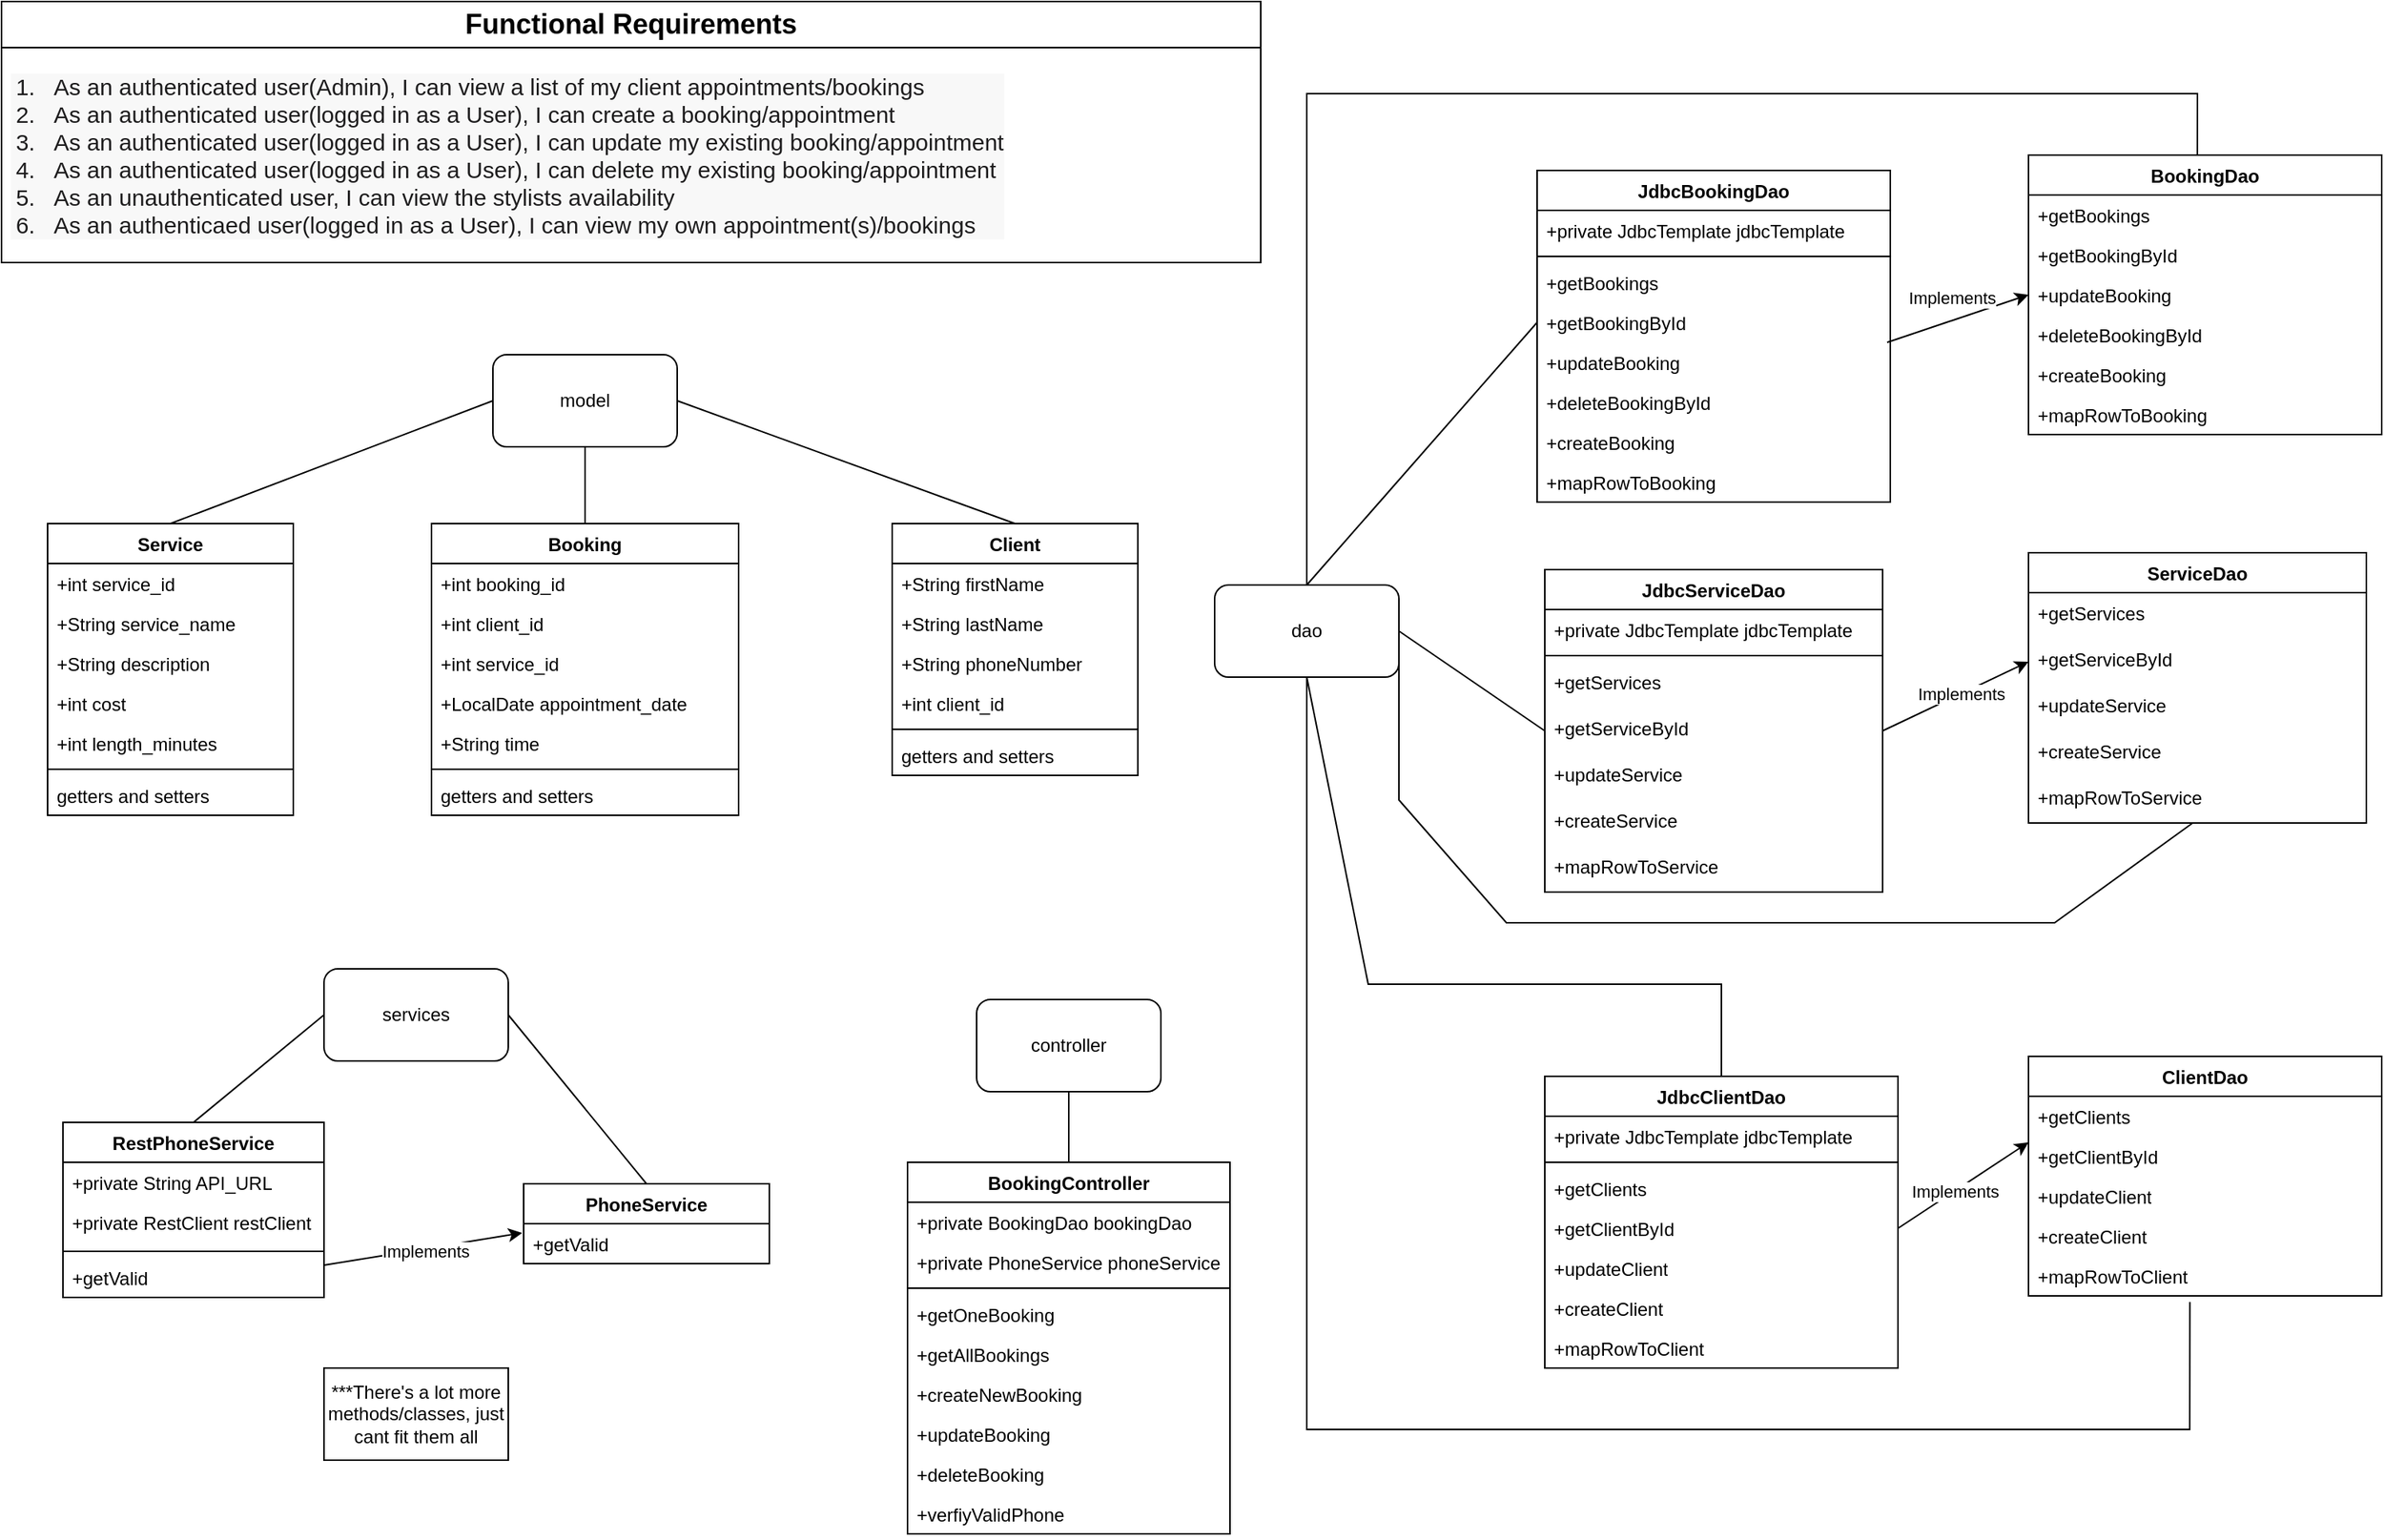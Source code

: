 <mxfile version="26.0.16">
  <diagram name="Page-1" id="-mf2s9ZHRoCTDulDVU62">
    <mxGraphModel dx="712" dy="787" grid="1" gridSize="10" guides="1" tooltips="1" connect="1" arrows="1" fold="1" page="1" pageScale="1" pageWidth="850" pageHeight="1100" math="0" shadow="0">
      <root>
        <mxCell id="0" />
        <mxCell id="1" parent="0" />
        <mxCell id="9zkMLOiBc_-rQIEnzTNN-1" value="&lt;b&gt;&lt;font style=&quot;font-size: 18px;&quot;&gt;Functional Requirements&lt;/font&gt;&lt;/b&gt;" style="swimlane;fontStyle=0;childLayout=stackLayout;horizontal=1;startSize=30;horizontalStack=0;resizeParent=1;resizeParentMax=0;resizeLast=0;collapsible=1;marginBottom=0;whiteSpace=wrap;html=1;" parent="1" vertex="1">
          <mxGeometry x="30" y="30" width="820" height="170" as="geometry" />
        </mxCell>
        <mxCell id="9zkMLOiBc_-rQIEnzTNN-2" value="&lt;ol style=&quot;box-sizing: inherit; margin: 0px; padding: 0px; color: rgb(29, 28, 29); font-family: Slack-Lato, Slack-Fractions, appleLogo, sans-serif; font-size: 15px; font-variant-ligatures: common-ligatures; background-color: rgb(248, 248, 248);&quot; data-border=&quot;0&quot; data-indent=&quot;0&quot; class=&quot;p-rich_text_list p-rich_text_list__ordered p-rich_text_list--nested&quot; data-list-tree=&quot;true&quot; data-stringify-type=&quot;ordered-list&quot;&gt;&lt;li style=&quot;box-sizing: inherit; margin-bottom: 0px; margin-left: 28px; list-style-type: unset; margin-inline-start: 20px; padding-inline-start: 8px;&quot; data-stringify-border=&quot;0&quot; data-stringify-indent=&quot;0&quot;&gt;As an authenticated user(Admin), I can view a list of my client appointments/bookings&lt;/li&gt;&lt;li style=&quot;box-sizing: inherit; margin-bottom: 0px; margin-left: 28px; list-style-type: unset; margin-inline-start: 20px; padding-inline-start: 8px;&quot; data-stringify-border=&quot;0&quot; data-stringify-indent=&quot;0&quot;&gt;As an authenticated user(logged in as a User), I can create a booking/appointment&lt;/li&gt;&lt;li style=&quot;box-sizing: inherit; margin-bottom: 0px; margin-left: 28px; list-style-type: unset; margin-inline-start: 20px; padding-inline-start: 8px;&quot; data-stringify-border=&quot;0&quot; data-stringify-indent=&quot;0&quot;&gt;As an authenticated user(logged in as a User), I can update my existing booking/appointment&lt;/li&gt;&lt;li style=&quot;box-sizing: inherit; margin-bottom: 0px; margin-left: 28px; list-style-type: unset; margin-inline-start: 20px; padding-inline-start: 8px;&quot; data-stringify-border=&quot;0&quot; data-stringify-indent=&quot;0&quot;&gt;As an authenticated user(logged in as a User), I can delete my existing booking/appointment&lt;/li&gt;&lt;li style=&quot;box-sizing: inherit; margin-bottom: 0px; margin-left: 28px; list-style-type: unset; margin-inline-start: 20px; padding-inline-start: 8px;&quot; data-stringify-border=&quot;0&quot; data-stringify-indent=&quot;0&quot;&gt;As an unauthenticated user, I can view the stylists availability&lt;/li&gt;&lt;li style=&quot;box-sizing: inherit; margin-bottom: 0px; margin-left: 28px; list-style-type: unset; margin-inline-start: 20px; padding-inline-start: 8px;&quot; data-stringify-border=&quot;0&quot; data-stringify-indent=&quot;0&quot;&gt;As an authenticaed user(logged in as a User), I can view my own appointment(s)/bookings&lt;/li&gt;&lt;/ol&gt;" style="text;strokeColor=none;fillColor=none;align=left;verticalAlign=middle;spacingLeft=4;spacingRight=4;overflow=hidden;points=[[0,0.5],[1,0.5]];portConstraint=eastwest;rotatable=0;whiteSpace=wrap;html=1;" parent="9zkMLOiBc_-rQIEnzTNN-1" vertex="1">
          <mxGeometry y="30" width="820" height="140" as="geometry" />
        </mxCell>
        <mxCell id="9zkMLOiBc_-rQIEnzTNN-16" value="Service" style="swimlane;fontStyle=1;align=center;verticalAlign=top;childLayout=stackLayout;horizontal=1;startSize=26;horizontalStack=0;resizeParent=1;resizeParentMax=0;resizeLast=0;collapsible=1;marginBottom=0;whiteSpace=wrap;html=1;" parent="1" vertex="1">
          <mxGeometry x="60" y="370" width="160" height="190" as="geometry" />
        </mxCell>
        <mxCell id="9zkMLOiBc_-rQIEnzTNN-17" value="+int service_id" style="text;strokeColor=none;fillColor=none;align=left;verticalAlign=top;spacingLeft=4;spacingRight=4;overflow=hidden;rotatable=0;points=[[0,0.5],[1,0.5]];portConstraint=eastwest;whiteSpace=wrap;html=1;" parent="9zkMLOiBc_-rQIEnzTNN-16" vertex="1">
          <mxGeometry y="26" width="160" height="26" as="geometry" />
        </mxCell>
        <mxCell id="9zkMLOiBc_-rQIEnzTNN-18" value="+String service_name" style="text;strokeColor=none;fillColor=none;align=left;verticalAlign=top;spacingLeft=4;spacingRight=4;overflow=hidden;rotatable=0;points=[[0,0.5],[1,0.5]];portConstraint=eastwest;whiteSpace=wrap;html=1;" parent="9zkMLOiBc_-rQIEnzTNN-16" vertex="1">
          <mxGeometry y="52" width="160" height="26" as="geometry" />
        </mxCell>
        <mxCell id="9zkMLOiBc_-rQIEnzTNN-19" value="+String description" style="text;strokeColor=none;fillColor=none;align=left;verticalAlign=top;spacingLeft=4;spacingRight=4;overflow=hidden;rotatable=0;points=[[0,0.5],[1,0.5]];portConstraint=eastwest;whiteSpace=wrap;html=1;" parent="9zkMLOiBc_-rQIEnzTNN-16" vertex="1">
          <mxGeometry y="78" width="160" height="26" as="geometry" />
        </mxCell>
        <mxCell id="9zkMLOiBc_-rQIEnzTNN-43" value="+int cost" style="text;strokeColor=none;fillColor=none;align=left;verticalAlign=top;spacingLeft=4;spacingRight=4;overflow=hidden;rotatable=0;points=[[0,0.5],[1,0.5]];portConstraint=eastwest;whiteSpace=wrap;html=1;" parent="9zkMLOiBc_-rQIEnzTNN-16" vertex="1">
          <mxGeometry y="104" width="160" height="26" as="geometry" />
        </mxCell>
        <mxCell id="9zkMLOiBc_-rQIEnzTNN-44" value="+int length_minutes" style="text;strokeColor=none;fillColor=none;align=left;verticalAlign=top;spacingLeft=4;spacingRight=4;overflow=hidden;rotatable=0;points=[[0,0.5],[1,0.5]];portConstraint=eastwest;whiteSpace=wrap;html=1;" parent="9zkMLOiBc_-rQIEnzTNN-16" vertex="1">
          <mxGeometry y="130" width="160" height="26" as="geometry" />
        </mxCell>
        <mxCell id="9zkMLOiBc_-rQIEnzTNN-20" value="" style="line;strokeWidth=1;fillColor=none;align=left;verticalAlign=middle;spacingTop=-1;spacingLeft=3;spacingRight=3;rotatable=0;labelPosition=right;points=[];portConstraint=eastwest;strokeColor=inherit;" parent="9zkMLOiBc_-rQIEnzTNN-16" vertex="1">
          <mxGeometry y="156" width="160" height="8" as="geometry" />
        </mxCell>
        <mxCell id="9zkMLOiBc_-rQIEnzTNN-22" value="getters and setters" style="text;strokeColor=none;fillColor=none;align=left;verticalAlign=top;spacingLeft=4;spacingRight=4;overflow=hidden;rotatable=0;points=[[0,0.5],[1,0.5]];portConstraint=eastwest;whiteSpace=wrap;html=1;" parent="9zkMLOiBc_-rQIEnzTNN-16" vertex="1">
          <mxGeometry y="164" width="160" height="26" as="geometry" />
        </mxCell>
        <mxCell id="9zkMLOiBc_-rQIEnzTNN-24" value="Booking" style="swimlane;fontStyle=1;align=center;verticalAlign=top;childLayout=stackLayout;horizontal=1;startSize=26;horizontalStack=0;resizeParent=1;resizeParentMax=0;resizeLast=0;collapsible=1;marginBottom=0;whiteSpace=wrap;html=1;" parent="1" vertex="1">
          <mxGeometry x="310" y="370" width="200" height="190" as="geometry" />
        </mxCell>
        <mxCell id="9zkMLOiBc_-rQIEnzTNN-25" value="+int booking_id" style="text;strokeColor=none;fillColor=none;align=left;verticalAlign=top;spacingLeft=4;spacingRight=4;overflow=hidden;rotatable=0;points=[[0,0.5],[1,0.5]];portConstraint=eastwest;whiteSpace=wrap;html=1;" parent="9zkMLOiBc_-rQIEnzTNN-24" vertex="1">
          <mxGeometry y="26" width="200" height="26" as="geometry" />
        </mxCell>
        <mxCell id="9zkMLOiBc_-rQIEnzTNN-26" value="+int client_id" style="text;strokeColor=none;fillColor=none;align=left;verticalAlign=top;spacingLeft=4;spacingRight=4;overflow=hidden;rotatable=0;points=[[0,0.5],[1,0.5]];portConstraint=eastwest;whiteSpace=wrap;html=1;" parent="9zkMLOiBc_-rQIEnzTNN-24" vertex="1">
          <mxGeometry y="52" width="200" height="26" as="geometry" />
        </mxCell>
        <mxCell id="9zkMLOiBc_-rQIEnzTNN-27" value="+int service_id" style="text;strokeColor=none;fillColor=none;align=left;verticalAlign=top;spacingLeft=4;spacingRight=4;overflow=hidden;rotatable=0;points=[[0,0.5],[1,0.5]];portConstraint=eastwest;whiteSpace=wrap;html=1;" parent="9zkMLOiBc_-rQIEnzTNN-24" vertex="1">
          <mxGeometry y="78" width="200" height="26" as="geometry" />
        </mxCell>
        <mxCell id="9zkMLOiBc_-rQIEnzTNN-41" value="+LocalDate appointment_date" style="text;strokeColor=none;fillColor=none;align=left;verticalAlign=top;spacingLeft=4;spacingRight=4;overflow=hidden;rotatable=0;points=[[0,0.5],[1,0.5]];portConstraint=eastwest;whiteSpace=wrap;html=1;" parent="9zkMLOiBc_-rQIEnzTNN-24" vertex="1">
          <mxGeometry y="104" width="200" height="26" as="geometry" />
        </mxCell>
        <mxCell id="9zkMLOiBc_-rQIEnzTNN-42" value="+String time" style="text;strokeColor=none;fillColor=none;align=left;verticalAlign=top;spacingLeft=4;spacingRight=4;overflow=hidden;rotatable=0;points=[[0,0.5],[1,0.5]];portConstraint=eastwest;whiteSpace=wrap;html=1;" parent="9zkMLOiBc_-rQIEnzTNN-24" vertex="1">
          <mxGeometry y="130" width="200" height="26" as="geometry" />
        </mxCell>
        <mxCell id="9zkMLOiBc_-rQIEnzTNN-28" value="" style="line;strokeWidth=1;fillColor=none;align=left;verticalAlign=middle;spacingTop=-1;spacingLeft=3;spacingRight=3;rotatable=0;labelPosition=right;points=[];portConstraint=eastwest;strokeColor=inherit;" parent="9zkMLOiBc_-rQIEnzTNN-24" vertex="1">
          <mxGeometry y="156" width="200" height="8" as="geometry" />
        </mxCell>
        <mxCell id="9zkMLOiBc_-rQIEnzTNN-29" value="getters and setters" style="text;strokeColor=none;fillColor=none;align=left;verticalAlign=top;spacingLeft=4;spacingRight=4;overflow=hidden;rotatable=0;points=[[0,0.5],[1,0.5]];portConstraint=eastwest;whiteSpace=wrap;html=1;" parent="9zkMLOiBc_-rQIEnzTNN-24" vertex="1">
          <mxGeometry y="164" width="200" height="26" as="geometry" />
        </mxCell>
        <mxCell id="9zkMLOiBc_-rQIEnzTNN-32" value="Client" style="swimlane;fontStyle=1;align=center;verticalAlign=top;childLayout=stackLayout;horizontal=1;startSize=26;horizontalStack=0;resizeParent=1;resizeParentMax=0;resizeLast=0;collapsible=1;marginBottom=0;whiteSpace=wrap;html=1;" parent="1" vertex="1">
          <mxGeometry x="610" y="370" width="160" height="164" as="geometry" />
        </mxCell>
        <mxCell id="9zkMLOiBc_-rQIEnzTNN-33" value="+String firstName" style="text;strokeColor=none;fillColor=none;align=left;verticalAlign=top;spacingLeft=4;spacingRight=4;overflow=hidden;rotatable=0;points=[[0,0.5],[1,0.5]];portConstraint=eastwest;whiteSpace=wrap;html=1;" parent="9zkMLOiBc_-rQIEnzTNN-32" vertex="1">
          <mxGeometry y="26" width="160" height="26" as="geometry" />
        </mxCell>
        <mxCell id="9zkMLOiBc_-rQIEnzTNN-34" value="+String lastName" style="text;strokeColor=none;fillColor=none;align=left;verticalAlign=top;spacingLeft=4;spacingRight=4;overflow=hidden;rotatable=0;points=[[0,0.5],[1,0.5]];portConstraint=eastwest;whiteSpace=wrap;html=1;" parent="9zkMLOiBc_-rQIEnzTNN-32" vertex="1">
          <mxGeometry y="52" width="160" height="26" as="geometry" />
        </mxCell>
        <mxCell id="9zkMLOiBc_-rQIEnzTNN-35" value="+String phoneNumber" style="text;strokeColor=none;fillColor=none;align=left;verticalAlign=top;spacingLeft=4;spacingRight=4;overflow=hidden;rotatable=0;points=[[0,0.5],[1,0.5]];portConstraint=eastwest;whiteSpace=wrap;html=1;" parent="9zkMLOiBc_-rQIEnzTNN-32" vertex="1">
          <mxGeometry y="78" width="160" height="26" as="geometry" />
        </mxCell>
        <mxCell id="9zkMLOiBc_-rQIEnzTNN-40" value="+int client_id" style="text;strokeColor=none;fillColor=none;align=left;verticalAlign=top;spacingLeft=4;spacingRight=4;overflow=hidden;rotatable=0;points=[[0,0.5],[1,0.5]];portConstraint=eastwest;whiteSpace=wrap;html=1;" parent="9zkMLOiBc_-rQIEnzTNN-32" vertex="1">
          <mxGeometry y="104" width="160" height="26" as="geometry" />
        </mxCell>
        <mxCell id="9zkMLOiBc_-rQIEnzTNN-36" value="" style="line;strokeWidth=1;fillColor=none;align=left;verticalAlign=middle;spacingTop=-1;spacingLeft=3;spacingRight=3;rotatable=0;labelPosition=right;points=[];portConstraint=eastwest;strokeColor=inherit;" parent="9zkMLOiBc_-rQIEnzTNN-32" vertex="1">
          <mxGeometry y="130" width="160" height="8" as="geometry" />
        </mxCell>
        <mxCell id="9zkMLOiBc_-rQIEnzTNN-37" value="getters and setters" style="text;strokeColor=none;fillColor=none;align=left;verticalAlign=top;spacingLeft=4;spacingRight=4;overflow=hidden;rotatable=0;points=[[0,0.5],[1,0.5]];portConstraint=eastwest;whiteSpace=wrap;html=1;" parent="9zkMLOiBc_-rQIEnzTNN-32" vertex="1">
          <mxGeometry y="138" width="160" height="26" as="geometry" />
        </mxCell>
        <mxCell id="9zkMLOiBc_-rQIEnzTNN-68" value="RestPhoneService" style="swimlane;fontStyle=1;align=center;verticalAlign=top;childLayout=stackLayout;horizontal=1;startSize=26;horizontalStack=0;resizeParent=1;resizeParentMax=0;resizeLast=0;collapsible=1;marginBottom=0;whiteSpace=wrap;html=1;" parent="1" vertex="1">
          <mxGeometry x="70" y="760" width="170" height="114" as="geometry" />
        </mxCell>
        <mxCell id="9zkMLOiBc_-rQIEnzTNN-69" value="+private String API_URL" style="text;strokeColor=none;fillColor=none;align=left;verticalAlign=top;spacingLeft=4;spacingRight=4;overflow=hidden;rotatable=0;points=[[0,0.5],[1,0.5]];portConstraint=eastwest;whiteSpace=wrap;html=1;" parent="9zkMLOiBc_-rQIEnzTNN-68" vertex="1">
          <mxGeometry y="26" width="170" height="26" as="geometry" />
        </mxCell>
        <mxCell id="9zkMLOiBc_-rQIEnzTNN-70" value="+private RestClient restClient" style="text;strokeColor=none;fillColor=none;align=left;verticalAlign=top;spacingLeft=4;spacingRight=4;overflow=hidden;rotatable=0;points=[[0,0.5],[1,0.5]];portConstraint=eastwest;whiteSpace=wrap;html=1;" parent="9zkMLOiBc_-rQIEnzTNN-68" vertex="1">
          <mxGeometry y="52" width="170" height="28" as="geometry" />
        </mxCell>
        <mxCell id="9zkMLOiBc_-rQIEnzTNN-74" value="" style="line;strokeWidth=1;fillColor=none;align=left;verticalAlign=middle;spacingTop=-1;spacingLeft=3;spacingRight=3;rotatable=0;labelPosition=right;points=[];portConstraint=eastwest;strokeColor=inherit;" parent="9zkMLOiBc_-rQIEnzTNN-68" vertex="1">
          <mxGeometry y="80" width="170" height="8" as="geometry" />
        </mxCell>
        <mxCell id="9zkMLOiBc_-rQIEnzTNN-75" value="+getValid" style="text;strokeColor=none;fillColor=none;align=left;verticalAlign=top;spacingLeft=4;spacingRight=4;overflow=hidden;rotatable=0;points=[[0,0.5],[1,0.5]];portConstraint=eastwest;whiteSpace=wrap;html=1;" parent="9zkMLOiBc_-rQIEnzTNN-68" vertex="1">
          <mxGeometry y="88" width="170" height="26" as="geometry" />
        </mxCell>
        <mxCell id="9zkMLOiBc_-rQIEnzTNN-76" value="PhoneService" style="swimlane;fontStyle=1;align=center;verticalAlign=top;childLayout=stackLayout;horizontal=1;startSize=26;horizontalStack=0;resizeParent=1;resizeParentMax=0;resizeLast=0;collapsible=1;marginBottom=0;whiteSpace=wrap;html=1;" parent="1" vertex="1">
          <mxGeometry x="370" y="800" width="160" height="52" as="geometry" />
        </mxCell>
        <mxCell id="9zkMLOiBc_-rQIEnzTNN-78" value="+getValid" style="text;strokeColor=none;fillColor=none;align=left;verticalAlign=top;spacingLeft=4;spacingRight=4;overflow=hidden;rotatable=0;points=[[0,0.5],[1,0.5]];portConstraint=eastwest;whiteSpace=wrap;html=1;" parent="9zkMLOiBc_-rQIEnzTNN-76" vertex="1">
          <mxGeometry y="26" width="160" height="26" as="geometry" />
        </mxCell>
        <mxCell id="9zkMLOiBc_-rQIEnzTNN-85" value="" style="endArrow=classic;html=1;rounded=0;entryX=-0.006;entryY=0.231;entryDx=0;entryDy=0;entryPerimeter=0;exitX=1;exitY=0.5;exitDx=0;exitDy=0;" parent="1" target="9zkMLOiBc_-rQIEnzTNN-78" edge="1">
          <mxGeometry width="50" height="50" relative="1" as="geometry">
            <mxPoint x="240" y="853" as="sourcePoint" />
            <mxPoint x="280" y="810" as="targetPoint" />
          </mxGeometry>
        </mxCell>
        <mxCell id="9zkMLOiBc_-rQIEnzTNN-86" value="Implements" style="edgeLabel;html=1;align=center;verticalAlign=middle;resizable=0;points=[];" parent="9zkMLOiBc_-rQIEnzTNN-85" vertex="1" connectable="0">
          <mxGeometry x="0.007" y="-1" relative="1" as="geometry">
            <mxPoint as="offset" />
          </mxGeometry>
        </mxCell>
        <mxCell id="9zkMLOiBc_-rQIEnzTNN-87" value="BookingController" style="swimlane;fontStyle=1;align=center;verticalAlign=top;childLayout=stackLayout;horizontal=1;startSize=26;horizontalStack=0;resizeParent=1;resizeParentMax=0;resizeLast=0;collapsible=1;marginBottom=0;whiteSpace=wrap;html=1;" parent="1" vertex="1">
          <mxGeometry x="620" y="786" width="210" height="242" as="geometry" />
        </mxCell>
        <mxCell id="9zkMLOiBc_-rQIEnzTNN-88" value="+private BookingDao bookingDao" style="text;strokeColor=none;fillColor=none;align=left;verticalAlign=top;spacingLeft=4;spacingRight=4;overflow=hidden;rotatable=0;points=[[0,0.5],[1,0.5]];portConstraint=eastwest;whiteSpace=wrap;html=1;" parent="9zkMLOiBc_-rQIEnzTNN-87" vertex="1">
          <mxGeometry y="26" width="210" height="26" as="geometry" />
        </mxCell>
        <mxCell id="9zkMLOiBc_-rQIEnzTNN-89" value="+private PhoneService phoneService" style="text;strokeColor=none;fillColor=none;align=left;verticalAlign=top;spacingLeft=4;spacingRight=4;overflow=hidden;rotatable=0;points=[[0,0.5],[1,0.5]];portConstraint=eastwest;whiteSpace=wrap;html=1;" parent="9zkMLOiBc_-rQIEnzTNN-87" vertex="1">
          <mxGeometry y="52" width="210" height="26" as="geometry" />
        </mxCell>
        <mxCell id="9zkMLOiBc_-rQIEnzTNN-92" value="" style="line;strokeWidth=1;fillColor=none;align=left;verticalAlign=middle;spacingTop=-1;spacingLeft=3;spacingRight=3;rotatable=0;labelPosition=right;points=[];portConstraint=eastwest;strokeColor=inherit;" parent="9zkMLOiBc_-rQIEnzTNN-87" vertex="1">
          <mxGeometry y="78" width="210" height="8" as="geometry" />
        </mxCell>
        <mxCell id="9zkMLOiBc_-rQIEnzTNN-93" value="+getOneBooking" style="text;strokeColor=none;fillColor=none;align=left;verticalAlign=top;spacingLeft=4;spacingRight=4;overflow=hidden;rotatable=0;points=[[0,0.5],[1,0.5]];portConstraint=eastwest;whiteSpace=wrap;html=1;" parent="9zkMLOiBc_-rQIEnzTNN-87" vertex="1">
          <mxGeometry y="86" width="210" height="26" as="geometry" />
        </mxCell>
        <mxCell id="9a9mK0rVMZIxK3VC_8Eh-42" value="+getAllBookings" style="text;strokeColor=none;fillColor=none;align=left;verticalAlign=top;spacingLeft=4;spacingRight=4;overflow=hidden;rotatable=0;points=[[0,0.5],[1,0.5]];portConstraint=eastwest;whiteSpace=wrap;html=1;" parent="9zkMLOiBc_-rQIEnzTNN-87" vertex="1">
          <mxGeometry y="112" width="210" height="26" as="geometry" />
        </mxCell>
        <mxCell id="9a9mK0rVMZIxK3VC_8Eh-41" value="+createNewBooking" style="text;strokeColor=none;fillColor=none;align=left;verticalAlign=top;spacingLeft=4;spacingRight=4;overflow=hidden;rotatable=0;points=[[0,0.5],[1,0.5]];portConstraint=eastwest;whiteSpace=wrap;html=1;" parent="9zkMLOiBc_-rQIEnzTNN-87" vertex="1">
          <mxGeometry y="138" width="210" height="26" as="geometry" />
        </mxCell>
        <mxCell id="9a9mK0rVMZIxK3VC_8Eh-40" value="+updateBooking" style="text;strokeColor=none;fillColor=none;align=left;verticalAlign=top;spacingLeft=4;spacingRight=4;overflow=hidden;rotatable=0;points=[[0,0.5],[1,0.5]];portConstraint=eastwest;whiteSpace=wrap;html=1;" parent="9zkMLOiBc_-rQIEnzTNN-87" vertex="1">
          <mxGeometry y="164" width="210" height="26" as="geometry" />
        </mxCell>
        <mxCell id="9a9mK0rVMZIxK3VC_8Eh-43" value="+deleteBooking" style="text;strokeColor=none;fillColor=none;align=left;verticalAlign=top;spacingLeft=4;spacingRight=4;overflow=hidden;rotatable=0;points=[[0,0.5],[1,0.5]];portConstraint=eastwest;whiteSpace=wrap;html=1;" parent="9zkMLOiBc_-rQIEnzTNN-87" vertex="1">
          <mxGeometry y="190" width="210" height="26" as="geometry" />
        </mxCell>
        <mxCell id="9a9mK0rVMZIxK3VC_8Eh-44" value="+verfiyValidPhone" style="text;strokeColor=none;fillColor=none;align=left;verticalAlign=top;spacingLeft=4;spacingRight=4;overflow=hidden;rotatable=0;points=[[0,0.5],[1,0.5]];portConstraint=eastwest;whiteSpace=wrap;html=1;" parent="9zkMLOiBc_-rQIEnzTNN-87" vertex="1">
          <mxGeometry y="216" width="210" height="26" as="geometry" />
        </mxCell>
        <mxCell id="9zkMLOiBc_-rQIEnzTNN-115" value="BookingDao" style="swimlane;fontStyle=1;align=center;verticalAlign=top;childLayout=stackLayout;horizontal=1;startSize=26;horizontalStack=0;resizeParent=1;resizeParentMax=0;resizeLast=0;collapsible=1;marginBottom=0;whiteSpace=wrap;html=1;" parent="1" vertex="1">
          <mxGeometry x="1350" y="130" width="230" height="182" as="geometry" />
        </mxCell>
        <mxCell id="9zkMLOiBc_-rQIEnzTNN-121" value="+getBookings" style="text;strokeColor=none;fillColor=none;align=left;verticalAlign=top;spacingLeft=4;spacingRight=4;overflow=hidden;rotatable=0;points=[[0,0.5],[1,0.5]];portConstraint=eastwest;whiteSpace=wrap;html=1;" parent="9zkMLOiBc_-rQIEnzTNN-115" vertex="1">
          <mxGeometry y="26" width="230" height="26" as="geometry" />
        </mxCell>
        <mxCell id="9a9mK0rVMZIxK3VC_8Eh-1" value="+getBookingById" style="text;strokeColor=none;fillColor=none;align=left;verticalAlign=top;spacingLeft=4;spacingRight=4;overflow=hidden;rotatable=0;points=[[0,0.5],[1,0.5]];portConstraint=eastwest;whiteSpace=wrap;html=1;" parent="9zkMLOiBc_-rQIEnzTNN-115" vertex="1">
          <mxGeometry y="52" width="230" height="26" as="geometry" />
        </mxCell>
        <mxCell id="9a9mK0rVMZIxK3VC_8Eh-2" value="+updateBooking" style="text;strokeColor=none;fillColor=none;align=left;verticalAlign=top;spacingLeft=4;spacingRight=4;overflow=hidden;rotatable=0;points=[[0,0.5],[1,0.5]];portConstraint=eastwest;whiteSpace=wrap;html=1;" parent="9zkMLOiBc_-rQIEnzTNN-115" vertex="1">
          <mxGeometry y="78" width="230" height="26" as="geometry" />
        </mxCell>
        <mxCell id="9a9mK0rVMZIxK3VC_8Eh-3" value="+deleteBookingById" style="text;strokeColor=none;fillColor=none;align=left;verticalAlign=top;spacingLeft=4;spacingRight=4;overflow=hidden;rotatable=0;points=[[0,0.5],[1,0.5]];portConstraint=eastwest;whiteSpace=wrap;html=1;" parent="9zkMLOiBc_-rQIEnzTNN-115" vertex="1">
          <mxGeometry y="104" width="230" height="26" as="geometry" />
        </mxCell>
        <mxCell id="9a9mK0rVMZIxK3VC_8Eh-4" value="+createBooking" style="text;strokeColor=none;fillColor=none;align=left;verticalAlign=top;spacingLeft=4;spacingRight=4;overflow=hidden;rotatable=0;points=[[0,0.5],[1,0.5]];portConstraint=eastwest;whiteSpace=wrap;html=1;" parent="9zkMLOiBc_-rQIEnzTNN-115" vertex="1">
          <mxGeometry y="130" width="230" height="26" as="geometry" />
        </mxCell>
        <mxCell id="9a9mK0rVMZIxK3VC_8Eh-5" value="+mapRowToBooking" style="text;strokeColor=none;fillColor=none;align=left;verticalAlign=top;spacingLeft=4;spacingRight=4;overflow=hidden;rotatable=0;points=[[0,0.5],[1,0.5]];portConstraint=eastwest;whiteSpace=wrap;html=1;" parent="9zkMLOiBc_-rQIEnzTNN-115" vertex="1">
          <mxGeometry y="156" width="230" height="26" as="geometry" />
        </mxCell>
        <mxCell id="9zkMLOiBc_-rQIEnzTNN-122" value="ServiceDao" style="swimlane;fontStyle=1;align=center;verticalAlign=top;childLayout=stackLayout;horizontal=1;startSize=26;horizontalStack=0;resizeParent=1;resizeParentMax=0;resizeLast=0;collapsible=1;marginBottom=0;whiteSpace=wrap;html=1;" parent="1" vertex="1">
          <mxGeometry x="1350" y="389" width="220" height="176" as="geometry" />
        </mxCell>
        <mxCell id="9zkMLOiBc_-rQIEnzTNN-128" value="+getServices" style="text;strokeColor=none;fillColor=none;align=left;verticalAlign=top;spacingLeft=4;spacingRight=4;overflow=hidden;rotatable=0;points=[[0,0.5],[1,0.5]];portConstraint=eastwest;whiteSpace=wrap;html=1;" parent="9zkMLOiBc_-rQIEnzTNN-122" vertex="1">
          <mxGeometry y="26" width="220" height="30" as="geometry" />
        </mxCell>
        <mxCell id="9a9mK0rVMZIxK3VC_8Eh-6" value="+getServiceById" style="text;strokeColor=none;fillColor=none;align=left;verticalAlign=top;spacingLeft=4;spacingRight=4;overflow=hidden;rotatable=0;points=[[0,0.5],[1,0.5]];portConstraint=eastwest;whiteSpace=wrap;html=1;" parent="9zkMLOiBc_-rQIEnzTNN-122" vertex="1">
          <mxGeometry y="56" width="220" height="30" as="geometry" />
        </mxCell>
        <mxCell id="9a9mK0rVMZIxK3VC_8Eh-7" value="+updateService" style="text;strokeColor=none;fillColor=none;align=left;verticalAlign=top;spacingLeft=4;spacingRight=4;overflow=hidden;rotatable=0;points=[[0,0.5],[1,0.5]];portConstraint=eastwest;whiteSpace=wrap;html=1;" parent="9zkMLOiBc_-rQIEnzTNN-122" vertex="1">
          <mxGeometry y="86" width="220" height="30" as="geometry" />
        </mxCell>
        <mxCell id="9a9mK0rVMZIxK3VC_8Eh-8" value="+createService" style="text;strokeColor=none;fillColor=none;align=left;verticalAlign=top;spacingLeft=4;spacingRight=4;overflow=hidden;rotatable=0;points=[[0,0.5],[1,0.5]];portConstraint=eastwest;whiteSpace=wrap;html=1;" parent="9zkMLOiBc_-rQIEnzTNN-122" vertex="1">
          <mxGeometry y="116" width="220" height="30" as="geometry" />
        </mxCell>
        <mxCell id="9a9mK0rVMZIxK3VC_8Eh-9" value="+mapRowToService" style="text;strokeColor=none;fillColor=none;align=left;verticalAlign=top;spacingLeft=4;spacingRight=4;overflow=hidden;rotatable=0;points=[[0,0.5],[1,0.5]];portConstraint=eastwest;whiteSpace=wrap;html=1;" parent="9zkMLOiBc_-rQIEnzTNN-122" vertex="1">
          <mxGeometry y="146" width="220" height="30" as="geometry" />
        </mxCell>
        <mxCell id="9zkMLOiBc_-rQIEnzTNN-129" value="ClientDao" style="swimlane;fontStyle=1;align=center;verticalAlign=top;childLayout=stackLayout;horizontal=1;startSize=26;horizontalStack=0;resizeParent=1;resizeParentMax=0;resizeLast=0;collapsible=1;marginBottom=0;whiteSpace=wrap;html=1;" parent="1" vertex="1">
          <mxGeometry x="1350" y="717" width="230" height="156" as="geometry" />
        </mxCell>
        <mxCell id="9zkMLOiBc_-rQIEnzTNN-135" value="+getClients" style="text;strokeColor=none;fillColor=none;align=left;verticalAlign=top;spacingLeft=4;spacingRight=4;overflow=hidden;rotatable=0;points=[[0,0.5],[1,0.5]];portConstraint=eastwest;whiteSpace=wrap;html=1;" parent="9zkMLOiBc_-rQIEnzTNN-129" vertex="1">
          <mxGeometry y="26" width="230" height="26" as="geometry" />
        </mxCell>
        <mxCell id="9a9mK0rVMZIxK3VC_8Eh-13" value="+getClientById" style="text;strokeColor=none;fillColor=none;align=left;verticalAlign=top;spacingLeft=4;spacingRight=4;overflow=hidden;rotatable=0;points=[[0,0.5],[1,0.5]];portConstraint=eastwest;whiteSpace=wrap;html=1;" parent="9zkMLOiBc_-rQIEnzTNN-129" vertex="1">
          <mxGeometry y="52" width="230" height="26" as="geometry" />
        </mxCell>
        <mxCell id="9a9mK0rVMZIxK3VC_8Eh-12" value="+updateClient" style="text;strokeColor=none;fillColor=none;align=left;verticalAlign=top;spacingLeft=4;spacingRight=4;overflow=hidden;rotatable=0;points=[[0,0.5],[1,0.5]];portConstraint=eastwest;whiteSpace=wrap;html=1;" parent="9zkMLOiBc_-rQIEnzTNN-129" vertex="1">
          <mxGeometry y="78" width="230" height="26" as="geometry" />
        </mxCell>
        <mxCell id="9a9mK0rVMZIxK3VC_8Eh-11" value="+createClient" style="text;strokeColor=none;fillColor=none;align=left;verticalAlign=top;spacingLeft=4;spacingRight=4;overflow=hidden;rotatable=0;points=[[0,0.5],[1,0.5]];portConstraint=eastwest;whiteSpace=wrap;html=1;" parent="9zkMLOiBc_-rQIEnzTNN-129" vertex="1">
          <mxGeometry y="104" width="230" height="26" as="geometry" />
        </mxCell>
        <mxCell id="9a9mK0rVMZIxK3VC_8Eh-10" value="+mapRowToClient" style="text;strokeColor=none;fillColor=none;align=left;verticalAlign=top;spacingLeft=4;spacingRight=4;overflow=hidden;rotatable=0;points=[[0,0.5],[1,0.5]];portConstraint=eastwest;whiteSpace=wrap;html=1;" parent="9zkMLOiBc_-rQIEnzTNN-129" vertex="1">
          <mxGeometry y="130" width="230" height="26" as="geometry" />
        </mxCell>
        <mxCell id="9zkMLOiBc_-rQIEnzTNN-136" value="" style="endArrow=classic;html=1;rounded=0;entryX=0;entryY=0.5;entryDx=0;entryDy=0;exitX=0.991;exitY=0;exitDx=0;exitDy=0;exitPerimeter=0;" parent="1" source="9a9mK0rVMZIxK3VC_8Eh-20" target="9a9mK0rVMZIxK3VC_8Eh-2" edge="1">
          <mxGeometry width="50" height="50" relative="1" as="geometry">
            <mxPoint x="1280" y="255" as="sourcePoint" />
            <mxPoint x="1260" y="221" as="targetPoint" />
          </mxGeometry>
        </mxCell>
        <mxCell id="9zkMLOiBc_-rQIEnzTNN-137" value="Implements" style="edgeLabel;html=1;align=center;verticalAlign=middle;resizable=0;points=[];" parent="9zkMLOiBc_-rQIEnzTNN-136" vertex="1" connectable="0">
          <mxGeometry x="0.091" y="2" relative="1" as="geometry">
            <mxPoint x="-8" y="-10" as="offset" />
          </mxGeometry>
        </mxCell>
        <mxCell id="9zkMLOiBc_-rQIEnzTNN-138" value="" style="endArrow=classic;html=1;rounded=0;entryX=0;entryY=0.5;entryDx=0;entryDy=0;exitX=1;exitY=0.5;exitDx=0;exitDy=0;" parent="1" source="9a9mK0rVMZIxK3VC_8Eh-28" target="9a9mK0rVMZIxK3VC_8Eh-6" edge="1">
          <mxGeometry width="50" height="50" relative="1" as="geometry">
            <mxPoint x="1150" y="450" as="sourcePoint" />
            <mxPoint x="1260" y="415" as="targetPoint" />
          </mxGeometry>
        </mxCell>
        <mxCell id="9zkMLOiBc_-rQIEnzTNN-139" value="Implements" style="edgeLabel;html=1;align=center;verticalAlign=middle;resizable=0;points=[];" parent="9zkMLOiBc_-rQIEnzTNN-138" vertex="1" connectable="0">
          <mxGeometry x="0.073" relative="1" as="geometry">
            <mxPoint as="offset" />
          </mxGeometry>
        </mxCell>
        <mxCell id="9zkMLOiBc_-rQIEnzTNN-140" value="" style="endArrow=classic;html=1;rounded=0;entryX=0;entryY=1.154;entryDx=0;entryDy=0;exitX=1;exitY=0.5;exitDx=0;exitDy=0;entryPerimeter=0;" parent="1" source="9a9mK0rVMZIxK3VC_8Eh-36" target="9zkMLOiBc_-rQIEnzTNN-135" edge="1">
          <mxGeometry width="50" height="50" relative="1" as="geometry">
            <mxPoint x="1150" y="660" as="sourcePoint" />
            <mxPoint x="1260" y="631.012" as="targetPoint" />
          </mxGeometry>
        </mxCell>
        <mxCell id="9zkMLOiBc_-rQIEnzTNN-142" value="Implements" style="edgeLabel;html=1;align=center;verticalAlign=middle;resizable=0;points=[];" parent="9zkMLOiBc_-rQIEnzTNN-140" vertex="1" connectable="0">
          <mxGeometry x="-0.146" relative="1" as="geometry">
            <mxPoint as="offset" />
          </mxGeometry>
        </mxCell>
        <mxCell id="9zkMLOiBc_-rQIEnzTNN-143" value="services" style="rounded=1;whiteSpace=wrap;html=1;" parent="1" vertex="1">
          <mxGeometry x="240" y="660" width="120" height="60" as="geometry" />
        </mxCell>
        <mxCell id="9zkMLOiBc_-rQIEnzTNN-144" value="" style="endArrow=none;html=1;rounded=0;entryX=0.5;entryY=0;entryDx=0;entryDy=0;" parent="1" target="9zkMLOiBc_-rQIEnzTNN-76" edge="1">
          <mxGeometry width="50" height="50" relative="1" as="geometry">
            <mxPoint x="360" y="690" as="sourcePoint" />
            <mxPoint x="410" y="640" as="targetPoint" />
          </mxGeometry>
        </mxCell>
        <mxCell id="9zkMLOiBc_-rQIEnzTNN-145" value="" style="endArrow=none;html=1;rounded=0;exitX=0.5;exitY=0;exitDx=0;exitDy=0;" parent="1" source="9zkMLOiBc_-rQIEnzTNN-68" edge="1">
          <mxGeometry width="50" height="50" relative="1" as="geometry">
            <mxPoint x="190" y="740" as="sourcePoint" />
            <mxPoint x="240" y="690" as="targetPoint" />
          </mxGeometry>
        </mxCell>
        <mxCell id="9zkMLOiBc_-rQIEnzTNN-146" value="model" style="rounded=1;whiteSpace=wrap;html=1;" parent="1" vertex="1">
          <mxGeometry x="350" y="260" width="120" height="60" as="geometry" />
        </mxCell>
        <mxCell id="9zkMLOiBc_-rQIEnzTNN-147" value="" style="endArrow=none;html=1;rounded=0;exitX=0.5;exitY=0;exitDx=0;exitDy=0;" parent="1" source="9zkMLOiBc_-rQIEnzTNN-16" edge="1">
          <mxGeometry width="50" height="50" relative="1" as="geometry">
            <mxPoint x="300" y="340" as="sourcePoint" />
            <mxPoint x="350" y="290" as="targetPoint" />
          </mxGeometry>
        </mxCell>
        <mxCell id="9zkMLOiBc_-rQIEnzTNN-148" value="" style="endArrow=none;html=1;rounded=0;exitX=0.5;exitY=0;exitDx=0;exitDy=0;" parent="1" source="9zkMLOiBc_-rQIEnzTNN-24" edge="1">
          <mxGeometry width="50" height="50" relative="1" as="geometry">
            <mxPoint x="360" y="370" as="sourcePoint" />
            <mxPoint x="410" y="320" as="targetPoint" />
          </mxGeometry>
        </mxCell>
        <mxCell id="9zkMLOiBc_-rQIEnzTNN-149" value="" style="endArrow=none;html=1;rounded=0;exitX=1;exitY=0.5;exitDx=0;exitDy=0;entryX=0.5;entryY=0;entryDx=0;entryDy=0;" parent="1" source="9zkMLOiBc_-rQIEnzTNN-146" target="9zkMLOiBc_-rQIEnzTNN-32" edge="1">
          <mxGeometry width="50" height="50" relative="1" as="geometry">
            <mxPoint x="520" y="330" as="sourcePoint" />
            <mxPoint x="570" y="280" as="targetPoint" />
          </mxGeometry>
        </mxCell>
        <mxCell id="9zkMLOiBc_-rQIEnzTNN-150" value="dao" style="rounded=1;whiteSpace=wrap;html=1;" parent="1" vertex="1">
          <mxGeometry x="820" y="410" width="120" height="60" as="geometry" />
        </mxCell>
        <mxCell id="9zkMLOiBc_-rQIEnzTNN-151" value="" style="endArrow=none;html=1;rounded=0;entryX=0;entryY=0.5;entryDx=0;entryDy=0;" parent="1" target="9a9mK0rVMZIxK3VC_8Eh-28" edge="1">
          <mxGeometry width="50" height="50" relative="1" as="geometry">
            <mxPoint x="940" y="440" as="sourcePoint" />
            <mxPoint x="990" y="441" as="targetPoint" />
          </mxGeometry>
        </mxCell>
        <mxCell id="9zkMLOiBc_-rQIEnzTNN-152" value="" style="endArrow=none;html=1;rounded=0;entryX=0;entryY=0.5;entryDx=0;entryDy=0;" parent="1" target="9a9mK0rVMZIxK3VC_8Eh-19" edge="1">
          <mxGeometry width="50" height="50" relative="1" as="geometry">
            <mxPoint x="880" y="410" as="sourcePoint" />
            <mxPoint x="990" y="195" as="targetPoint" />
          </mxGeometry>
        </mxCell>
        <mxCell id="9zkMLOiBc_-rQIEnzTNN-153" value="" style="endArrow=none;html=1;rounded=0;exitX=0.5;exitY=1;exitDx=0;exitDy=0;entryX=0.5;entryY=0;entryDx=0;entryDy=0;" parent="1" source="9zkMLOiBc_-rQIEnzTNN-150" target="9a9mK0rVMZIxK3VC_8Eh-32" edge="1">
          <mxGeometry width="50" height="50" relative="1" as="geometry">
            <mxPoint x="880" y="590" as="sourcePoint" />
            <mxPoint x="1072" y="702" as="targetPoint" />
            <Array as="points">
              <mxPoint x="920" y="670" />
              <mxPoint x="1150" y="670" />
            </Array>
          </mxGeometry>
        </mxCell>
        <mxCell id="9zkMLOiBc_-rQIEnzTNN-155" value="" style="endArrow=none;html=1;rounded=0;exitX=0.457;exitY=1.154;exitDx=0;exitDy=0;exitPerimeter=0;" parent="1" source="9a9mK0rVMZIxK3VC_8Eh-10" edge="1">
          <mxGeometry width="50" height="50" relative="1" as="geometry">
            <mxPoint x="880" y="780" as="sourcePoint" />
            <mxPoint x="880" y="470" as="targetPoint" />
            <Array as="points">
              <mxPoint x="1455" y="960" />
              <mxPoint x="880" y="960" />
            </Array>
          </mxGeometry>
        </mxCell>
        <mxCell id="9zkMLOiBc_-rQIEnzTNN-156" value="" style="endArrow=none;html=1;rounded=0;exitX=1;exitY=0.5;exitDx=0;exitDy=0;entryX=0.486;entryY=1;entryDx=0;entryDy=0;entryPerimeter=0;" parent="1" source="9zkMLOiBc_-rQIEnzTNN-150" target="9a9mK0rVMZIxK3VC_8Eh-9" edge="1">
          <mxGeometry width="50" height="50" relative="1" as="geometry">
            <mxPoint x="960" y="580" as="sourcePoint" />
            <mxPoint x="1020" y="560" as="targetPoint" />
            <Array as="points">
              <mxPoint x="940" y="550" />
              <mxPoint x="1010" y="630" />
              <mxPoint x="1200" y="630" />
              <mxPoint x="1367" y="630" />
            </Array>
          </mxGeometry>
        </mxCell>
        <mxCell id="9zkMLOiBc_-rQIEnzTNN-157" value="" style="endArrow=none;html=1;rounded=0;entryX=0.478;entryY=0;entryDx=0;entryDy=0;entryPerimeter=0;" parent="1" target="9zkMLOiBc_-rQIEnzTNN-115" edge="1">
          <mxGeometry width="50" height="50" relative="1" as="geometry">
            <mxPoint x="880" y="410" as="sourcePoint" />
            <mxPoint x="930" y="360" as="targetPoint" />
            <Array as="points">
              <mxPoint x="880" y="90" />
              <mxPoint x="1460" y="90" />
            </Array>
          </mxGeometry>
        </mxCell>
        <mxCell id="9zkMLOiBc_-rQIEnzTNN-158" value="controller" style="rounded=1;whiteSpace=wrap;html=1;" parent="1" vertex="1">
          <mxGeometry x="665" y="680" width="120" height="60" as="geometry" />
        </mxCell>
        <mxCell id="9zkMLOiBc_-rQIEnzTNN-159" value="" style="endArrow=none;html=1;rounded=0;exitX=0.5;exitY=0;exitDx=0;exitDy=0;entryX=0.5;entryY=1;entryDx=0;entryDy=0;" parent="1" source="9zkMLOiBc_-rQIEnzTNN-87" target="9zkMLOiBc_-rQIEnzTNN-158" edge="1">
          <mxGeometry width="50" height="50" relative="1" as="geometry">
            <mxPoint x="670" y="796" as="sourcePoint" />
            <mxPoint x="720" y="746" as="targetPoint" />
          </mxGeometry>
        </mxCell>
        <mxCell id="9a9mK0rVMZIxK3VC_8Eh-15" value="JdbcBookingDao" style="swimlane;fontStyle=1;align=center;verticalAlign=top;childLayout=stackLayout;horizontal=1;startSize=26;horizontalStack=0;resizeParent=1;resizeParentMax=0;resizeLast=0;collapsible=1;marginBottom=0;whiteSpace=wrap;html=1;" parent="1" vertex="1">
          <mxGeometry x="1030" y="140" width="230" height="216" as="geometry" />
        </mxCell>
        <mxCell id="9a9mK0rVMZIxK3VC_8Eh-16" value="+private JdbcTemplate jdbcTemplate" style="text;strokeColor=none;fillColor=none;align=left;verticalAlign=top;spacingLeft=4;spacingRight=4;overflow=hidden;rotatable=0;points=[[0,0.5],[1,0.5]];portConstraint=eastwest;whiteSpace=wrap;html=1;" parent="9a9mK0rVMZIxK3VC_8Eh-15" vertex="1">
          <mxGeometry y="26" width="230" height="26" as="geometry" />
        </mxCell>
        <mxCell id="9a9mK0rVMZIxK3VC_8Eh-17" value="" style="line;strokeWidth=1;fillColor=none;align=left;verticalAlign=middle;spacingTop=-1;spacingLeft=3;spacingRight=3;rotatable=0;labelPosition=right;points=[];portConstraint=eastwest;strokeColor=inherit;" parent="9a9mK0rVMZIxK3VC_8Eh-15" vertex="1">
          <mxGeometry y="52" width="230" height="8" as="geometry" />
        </mxCell>
        <mxCell id="9a9mK0rVMZIxK3VC_8Eh-18" value="+getBookings" style="text;strokeColor=none;fillColor=none;align=left;verticalAlign=top;spacingLeft=4;spacingRight=4;overflow=hidden;rotatable=0;points=[[0,0.5],[1,0.5]];portConstraint=eastwest;whiteSpace=wrap;html=1;" parent="9a9mK0rVMZIxK3VC_8Eh-15" vertex="1">
          <mxGeometry y="60" width="230" height="26" as="geometry" />
        </mxCell>
        <mxCell id="9a9mK0rVMZIxK3VC_8Eh-19" value="+getBookingById" style="text;strokeColor=none;fillColor=none;align=left;verticalAlign=top;spacingLeft=4;spacingRight=4;overflow=hidden;rotatable=0;points=[[0,0.5],[1,0.5]];portConstraint=eastwest;whiteSpace=wrap;html=1;" parent="9a9mK0rVMZIxK3VC_8Eh-15" vertex="1">
          <mxGeometry y="86" width="230" height="26" as="geometry" />
        </mxCell>
        <mxCell id="9a9mK0rVMZIxK3VC_8Eh-20" value="+updateBooking" style="text;strokeColor=none;fillColor=none;align=left;verticalAlign=top;spacingLeft=4;spacingRight=4;overflow=hidden;rotatable=0;points=[[0,0.5],[1,0.5]];portConstraint=eastwest;whiteSpace=wrap;html=1;" parent="9a9mK0rVMZIxK3VC_8Eh-15" vertex="1">
          <mxGeometry y="112" width="230" height="26" as="geometry" />
        </mxCell>
        <mxCell id="9a9mK0rVMZIxK3VC_8Eh-21" value="+deleteBookingById" style="text;strokeColor=none;fillColor=none;align=left;verticalAlign=top;spacingLeft=4;spacingRight=4;overflow=hidden;rotatable=0;points=[[0,0.5],[1,0.5]];portConstraint=eastwest;whiteSpace=wrap;html=1;" parent="9a9mK0rVMZIxK3VC_8Eh-15" vertex="1">
          <mxGeometry y="138" width="230" height="26" as="geometry" />
        </mxCell>
        <mxCell id="9a9mK0rVMZIxK3VC_8Eh-22" value="+createBooking" style="text;strokeColor=none;fillColor=none;align=left;verticalAlign=top;spacingLeft=4;spacingRight=4;overflow=hidden;rotatable=0;points=[[0,0.5],[1,0.5]];portConstraint=eastwest;whiteSpace=wrap;html=1;" parent="9a9mK0rVMZIxK3VC_8Eh-15" vertex="1">
          <mxGeometry y="164" width="230" height="26" as="geometry" />
        </mxCell>
        <mxCell id="9a9mK0rVMZIxK3VC_8Eh-23" value="+mapRowToBooking" style="text;strokeColor=none;fillColor=none;align=left;verticalAlign=top;spacingLeft=4;spacingRight=4;overflow=hidden;rotatable=0;points=[[0,0.5],[1,0.5]];portConstraint=eastwest;whiteSpace=wrap;html=1;" parent="9a9mK0rVMZIxK3VC_8Eh-15" vertex="1">
          <mxGeometry y="190" width="230" height="26" as="geometry" />
        </mxCell>
        <mxCell id="9a9mK0rVMZIxK3VC_8Eh-24" value="JdbcServiceDao" style="swimlane;fontStyle=1;align=center;verticalAlign=top;childLayout=stackLayout;horizontal=1;startSize=26;horizontalStack=0;resizeParent=1;resizeParentMax=0;resizeLast=0;collapsible=1;marginBottom=0;whiteSpace=wrap;html=1;" parent="1" vertex="1">
          <mxGeometry x="1035" y="400" width="220" height="210" as="geometry" />
        </mxCell>
        <mxCell id="9a9mK0rVMZIxK3VC_8Eh-25" value="+private JdbcTemplate jdbcTemplate" style="text;strokeColor=none;fillColor=none;align=left;verticalAlign=top;spacingLeft=4;spacingRight=4;overflow=hidden;rotatable=0;points=[[0,0.5],[1,0.5]];portConstraint=eastwest;whiteSpace=wrap;html=1;" parent="9a9mK0rVMZIxK3VC_8Eh-24" vertex="1">
          <mxGeometry y="26" width="220" height="26" as="geometry" />
        </mxCell>
        <mxCell id="9a9mK0rVMZIxK3VC_8Eh-26" value="" style="line;strokeWidth=1;fillColor=none;align=left;verticalAlign=middle;spacingTop=-1;spacingLeft=3;spacingRight=3;rotatable=0;labelPosition=right;points=[];portConstraint=eastwest;strokeColor=inherit;" parent="9a9mK0rVMZIxK3VC_8Eh-24" vertex="1">
          <mxGeometry y="52" width="220" height="8" as="geometry" />
        </mxCell>
        <mxCell id="9a9mK0rVMZIxK3VC_8Eh-27" value="+getServices" style="text;strokeColor=none;fillColor=none;align=left;verticalAlign=top;spacingLeft=4;spacingRight=4;overflow=hidden;rotatable=0;points=[[0,0.5],[1,0.5]];portConstraint=eastwest;whiteSpace=wrap;html=1;" parent="9a9mK0rVMZIxK3VC_8Eh-24" vertex="1">
          <mxGeometry y="60" width="220" height="30" as="geometry" />
        </mxCell>
        <mxCell id="9a9mK0rVMZIxK3VC_8Eh-28" value="+getServiceById" style="text;strokeColor=none;fillColor=none;align=left;verticalAlign=top;spacingLeft=4;spacingRight=4;overflow=hidden;rotatable=0;points=[[0,0.5],[1,0.5]];portConstraint=eastwest;whiteSpace=wrap;html=1;" parent="9a9mK0rVMZIxK3VC_8Eh-24" vertex="1">
          <mxGeometry y="90" width="220" height="30" as="geometry" />
        </mxCell>
        <mxCell id="9a9mK0rVMZIxK3VC_8Eh-29" value="+updateService" style="text;strokeColor=none;fillColor=none;align=left;verticalAlign=top;spacingLeft=4;spacingRight=4;overflow=hidden;rotatable=0;points=[[0,0.5],[1,0.5]];portConstraint=eastwest;whiteSpace=wrap;html=1;" parent="9a9mK0rVMZIxK3VC_8Eh-24" vertex="1">
          <mxGeometry y="120" width="220" height="30" as="geometry" />
        </mxCell>
        <mxCell id="9a9mK0rVMZIxK3VC_8Eh-30" value="+createService" style="text;strokeColor=none;fillColor=none;align=left;verticalAlign=top;spacingLeft=4;spacingRight=4;overflow=hidden;rotatable=0;points=[[0,0.5],[1,0.5]];portConstraint=eastwest;whiteSpace=wrap;html=1;" parent="9a9mK0rVMZIxK3VC_8Eh-24" vertex="1">
          <mxGeometry y="150" width="220" height="30" as="geometry" />
        </mxCell>
        <mxCell id="9a9mK0rVMZIxK3VC_8Eh-31" value="+mapRowToService" style="text;strokeColor=none;fillColor=none;align=left;verticalAlign=top;spacingLeft=4;spacingRight=4;overflow=hidden;rotatable=0;points=[[0,0.5],[1,0.5]];portConstraint=eastwest;whiteSpace=wrap;html=1;" parent="9a9mK0rVMZIxK3VC_8Eh-24" vertex="1">
          <mxGeometry y="180" width="220" height="30" as="geometry" />
        </mxCell>
        <mxCell id="9a9mK0rVMZIxK3VC_8Eh-32" value="JdbcClientDao" style="swimlane;fontStyle=1;align=center;verticalAlign=top;childLayout=stackLayout;horizontal=1;startSize=26;horizontalStack=0;resizeParent=1;resizeParentMax=0;resizeLast=0;collapsible=1;marginBottom=0;whiteSpace=wrap;html=1;" parent="1" vertex="1">
          <mxGeometry x="1035" y="730" width="230" height="190" as="geometry" />
        </mxCell>
        <mxCell id="9a9mK0rVMZIxK3VC_8Eh-33" value="+private JdbcTemplate jdbcTemplate" style="text;strokeColor=none;fillColor=none;align=left;verticalAlign=top;spacingLeft=4;spacingRight=4;overflow=hidden;rotatable=0;points=[[0,0.5],[1,0.5]];portConstraint=eastwest;whiteSpace=wrap;html=1;" parent="9a9mK0rVMZIxK3VC_8Eh-32" vertex="1">
          <mxGeometry y="26" width="230" height="26" as="geometry" />
        </mxCell>
        <mxCell id="9a9mK0rVMZIxK3VC_8Eh-34" value="" style="line;strokeWidth=1;fillColor=none;align=left;verticalAlign=middle;spacingTop=-1;spacingLeft=3;spacingRight=3;rotatable=0;labelPosition=right;points=[];portConstraint=eastwest;strokeColor=inherit;" parent="9a9mK0rVMZIxK3VC_8Eh-32" vertex="1">
          <mxGeometry y="52" width="230" height="8" as="geometry" />
        </mxCell>
        <mxCell id="9a9mK0rVMZIxK3VC_8Eh-35" value="+getClients" style="text;strokeColor=none;fillColor=none;align=left;verticalAlign=top;spacingLeft=4;spacingRight=4;overflow=hidden;rotatable=0;points=[[0,0.5],[1,0.5]];portConstraint=eastwest;whiteSpace=wrap;html=1;" parent="9a9mK0rVMZIxK3VC_8Eh-32" vertex="1">
          <mxGeometry y="60" width="230" height="26" as="geometry" />
        </mxCell>
        <mxCell id="9a9mK0rVMZIxK3VC_8Eh-36" value="+getClientById" style="text;strokeColor=none;fillColor=none;align=left;verticalAlign=top;spacingLeft=4;spacingRight=4;overflow=hidden;rotatable=0;points=[[0,0.5],[1,0.5]];portConstraint=eastwest;whiteSpace=wrap;html=1;" parent="9a9mK0rVMZIxK3VC_8Eh-32" vertex="1">
          <mxGeometry y="86" width="230" height="26" as="geometry" />
        </mxCell>
        <mxCell id="9a9mK0rVMZIxK3VC_8Eh-37" value="+updateClient" style="text;strokeColor=none;fillColor=none;align=left;verticalAlign=top;spacingLeft=4;spacingRight=4;overflow=hidden;rotatable=0;points=[[0,0.5],[1,0.5]];portConstraint=eastwest;whiteSpace=wrap;html=1;" parent="9a9mK0rVMZIxK3VC_8Eh-32" vertex="1">
          <mxGeometry y="112" width="230" height="26" as="geometry" />
        </mxCell>
        <mxCell id="9a9mK0rVMZIxK3VC_8Eh-38" value="+createClient" style="text;strokeColor=none;fillColor=none;align=left;verticalAlign=top;spacingLeft=4;spacingRight=4;overflow=hidden;rotatable=0;points=[[0,0.5],[1,0.5]];portConstraint=eastwest;whiteSpace=wrap;html=1;" parent="9a9mK0rVMZIxK3VC_8Eh-32" vertex="1">
          <mxGeometry y="138" width="230" height="26" as="geometry" />
        </mxCell>
        <mxCell id="9a9mK0rVMZIxK3VC_8Eh-39" value="+mapRowToClient" style="text;strokeColor=none;fillColor=none;align=left;verticalAlign=top;spacingLeft=4;spacingRight=4;overflow=hidden;rotatable=0;points=[[0,0.5],[1,0.5]];portConstraint=eastwest;whiteSpace=wrap;html=1;" parent="9a9mK0rVMZIxK3VC_8Eh-32" vertex="1">
          <mxGeometry y="164" width="230" height="26" as="geometry" />
        </mxCell>
        <mxCell id="9a9mK0rVMZIxK3VC_8Eh-45" value="***There&#39;s a lot more methods/classes, just cant fit them all" style="rounded=0;whiteSpace=wrap;html=1;" parent="1" vertex="1">
          <mxGeometry x="240" y="920" width="120" height="60" as="geometry" />
        </mxCell>
      </root>
    </mxGraphModel>
  </diagram>
</mxfile>
